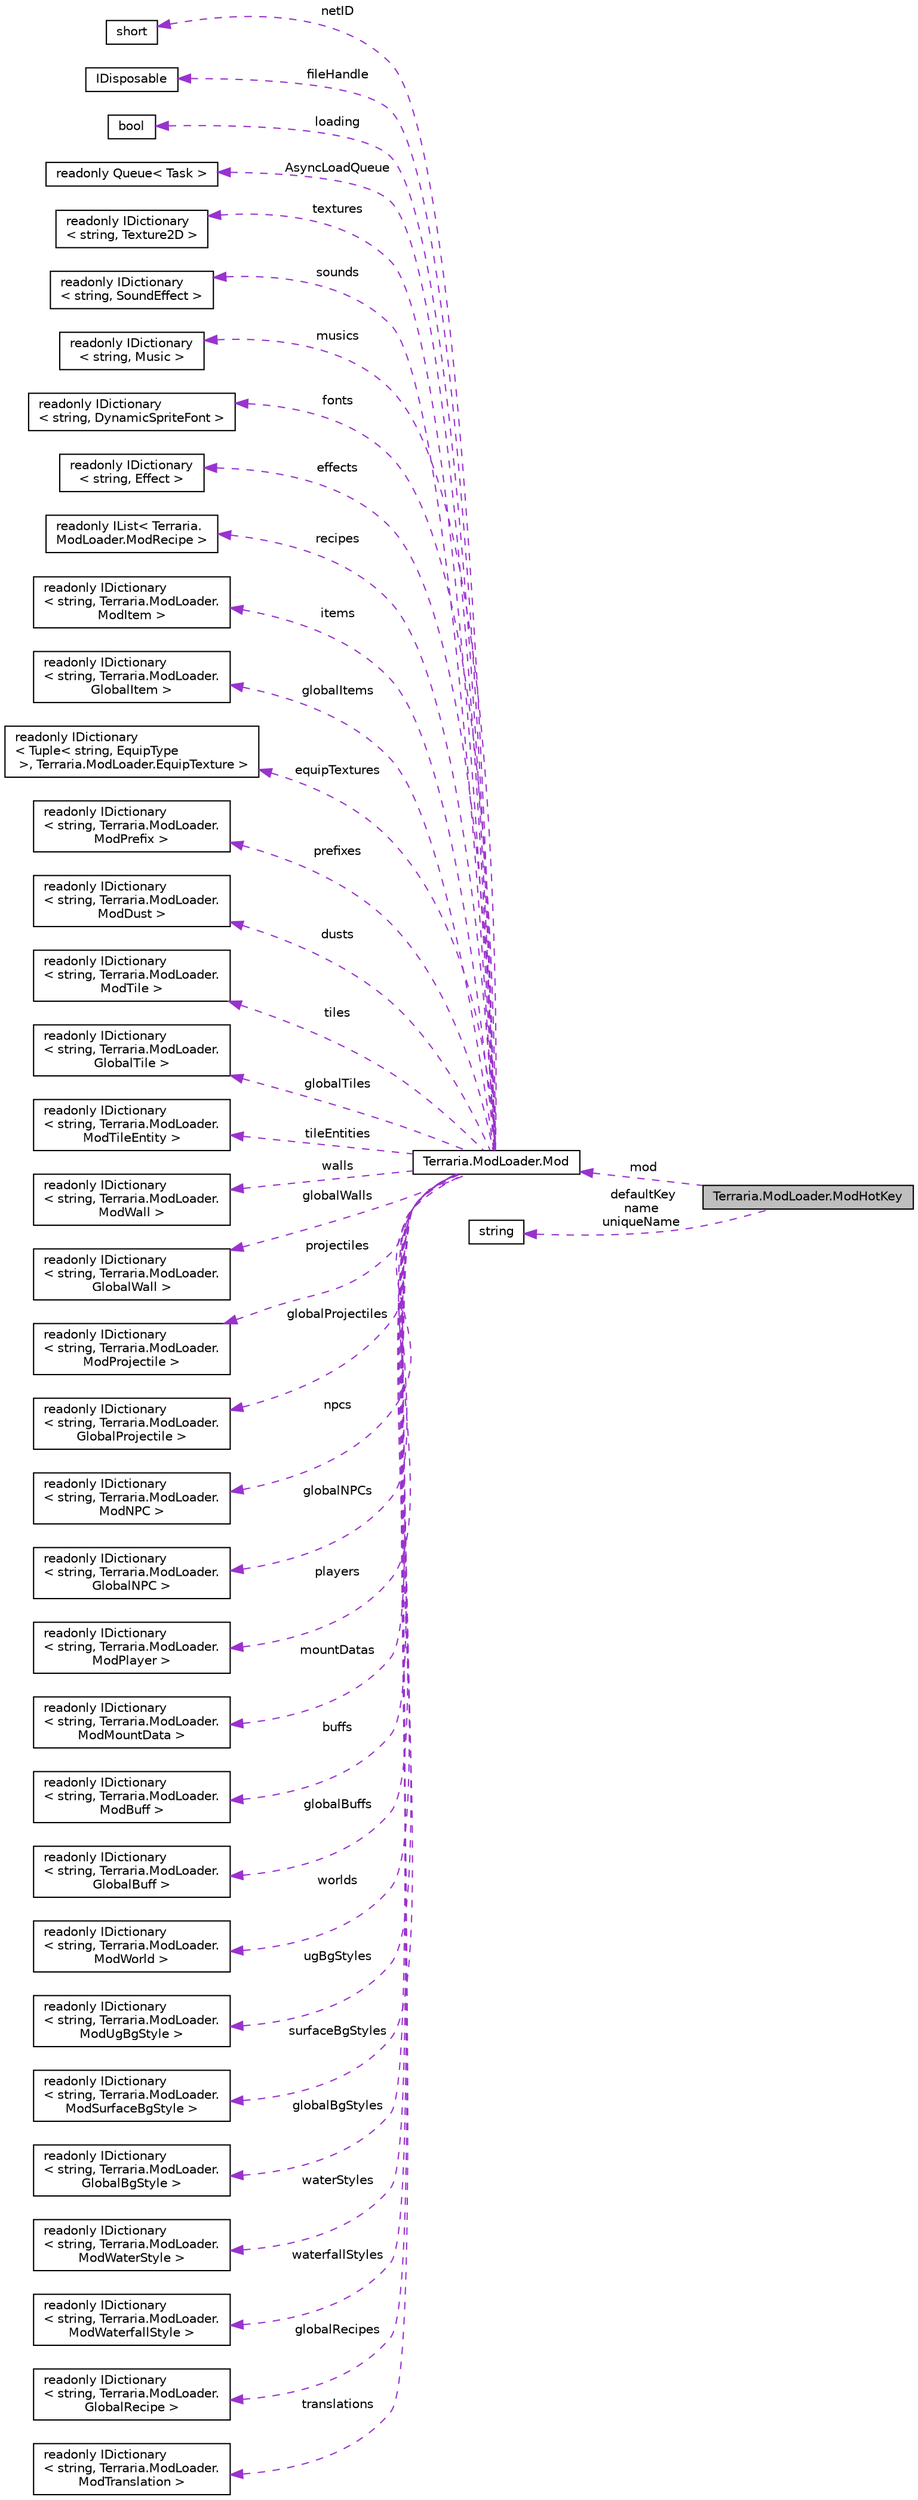 digraph "Terraria.ModLoader.ModHotKey"
{
 // LATEX_PDF_SIZE
  edge [fontname="Helvetica",fontsize="10",labelfontname="Helvetica",labelfontsize="10"];
  node [fontname="Helvetica",fontsize="10",shape=record];
  rankdir="LR";
  Node1 [label="Terraria.ModLoader.ModHotKey",height=0.2,width=0.4,color="black", fillcolor="grey75", style="filled", fontcolor="black",tooltip="Represents a loaded hotkey. It is suggested to access the hotkey status only in ModPlayer...."];
  Node2 -> Node1 [dir="back",color="darkorchid3",fontsize="10",style="dashed",label=" mod" ,fontname="Helvetica"];
  Node2 [label="Terraria.ModLoader.Mod",height=0.2,width=0.4,color="black", fillcolor="white", style="filled",URL="$class_terraria_1_1_mod_loader_1_1_mod.html",tooltip="Mod is an abstract class that you will override. It serves as a central place from which the mod's co..."];
  Node3 -> Node2 [dir="back",color="darkorchid3",fontsize="10",style="dashed",label=" netID" ,fontname="Helvetica"];
  Node3 [label="short",height=0.2,width=0.4,color="black", fillcolor="white", style="filled",tooltip=" "];
  Node4 -> Node2 [dir="back",color="darkorchid3",fontsize="10",style="dashed",label=" fileHandle" ,fontname="Helvetica"];
  Node4 [label="IDisposable",height=0.2,width=0.4,color="black", fillcolor="white", style="filled",tooltip=" "];
  Node5 -> Node2 [dir="back",color="darkorchid3",fontsize="10",style="dashed",label=" loading" ,fontname="Helvetica"];
  Node5 [label="bool",height=0.2,width=0.4,color="black", fillcolor="white", style="filled",tooltip=" "];
  Node6 -> Node2 [dir="back",color="darkorchid3",fontsize="10",style="dashed",label=" AsyncLoadQueue" ,fontname="Helvetica"];
  Node6 [label="readonly Queue\< Task \>",height=0.2,width=0.4,color="black", fillcolor="white", style="filled",tooltip=" "];
  Node7 -> Node2 [dir="back",color="darkorchid3",fontsize="10",style="dashed",label=" textures" ,fontname="Helvetica"];
  Node7 [label="readonly IDictionary\l\< string, Texture2D \>",height=0.2,width=0.4,color="black", fillcolor="white", style="filled",tooltip=" "];
  Node8 -> Node2 [dir="back",color="darkorchid3",fontsize="10",style="dashed",label=" sounds" ,fontname="Helvetica"];
  Node8 [label="readonly IDictionary\l\< string, SoundEffect \>",height=0.2,width=0.4,color="black", fillcolor="white", style="filled",tooltip=" "];
  Node9 -> Node2 [dir="back",color="darkorchid3",fontsize="10",style="dashed",label=" musics" ,fontname="Helvetica"];
  Node9 [label="readonly IDictionary\l\< string, Music \>",height=0.2,width=0.4,color="black", fillcolor="white", style="filled",tooltip=" "];
  Node10 -> Node2 [dir="back",color="darkorchid3",fontsize="10",style="dashed",label=" fonts" ,fontname="Helvetica"];
  Node10 [label="readonly IDictionary\l\< string, DynamicSpriteFont \>",height=0.2,width=0.4,color="black", fillcolor="white", style="filled",tooltip=" "];
  Node11 -> Node2 [dir="back",color="darkorchid3",fontsize="10",style="dashed",label=" effects" ,fontname="Helvetica"];
  Node11 [label="readonly IDictionary\l\< string, Effect \>",height=0.2,width=0.4,color="black", fillcolor="white", style="filled",tooltip=" "];
  Node12 -> Node2 [dir="back",color="darkorchid3",fontsize="10",style="dashed",label=" recipes" ,fontname="Helvetica"];
  Node12 [label="readonly IList\< Terraria.\lModLoader.ModRecipe \>",height=0.2,width=0.4,color="black", fillcolor="white", style="filled",tooltip=" "];
  Node13 -> Node2 [dir="back",color="darkorchid3",fontsize="10",style="dashed",label=" items" ,fontname="Helvetica"];
  Node13 [label="readonly IDictionary\l\< string, Terraria.ModLoader.\lModItem \>",height=0.2,width=0.4,color="black", fillcolor="white", style="filled",tooltip=" "];
  Node14 -> Node2 [dir="back",color="darkorchid3",fontsize="10",style="dashed",label=" globalItems" ,fontname="Helvetica"];
  Node14 [label="readonly IDictionary\l\< string, Terraria.ModLoader.\lGlobalItem \>",height=0.2,width=0.4,color="black", fillcolor="white", style="filled",tooltip=" "];
  Node15 -> Node2 [dir="back",color="darkorchid3",fontsize="10",style="dashed",label=" equipTextures" ,fontname="Helvetica"];
  Node15 [label="readonly IDictionary\l\< Tuple\< string, EquipType\l \>, Terraria.ModLoader.EquipTexture \>",height=0.2,width=0.4,color="black", fillcolor="white", style="filled",tooltip=" "];
  Node16 -> Node2 [dir="back",color="darkorchid3",fontsize="10",style="dashed",label=" prefixes" ,fontname="Helvetica"];
  Node16 [label="readonly IDictionary\l\< string, Terraria.ModLoader.\lModPrefix \>",height=0.2,width=0.4,color="black", fillcolor="white", style="filled",tooltip=" "];
  Node17 -> Node2 [dir="back",color="darkorchid3",fontsize="10",style="dashed",label=" dusts" ,fontname="Helvetica"];
  Node17 [label="readonly IDictionary\l\< string, Terraria.ModLoader.\lModDust \>",height=0.2,width=0.4,color="black", fillcolor="white", style="filled",tooltip=" "];
  Node18 -> Node2 [dir="back",color="darkorchid3",fontsize="10",style="dashed",label=" tiles" ,fontname="Helvetica"];
  Node18 [label="readonly IDictionary\l\< string, Terraria.ModLoader.\lModTile \>",height=0.2,width=0.4,color="black", fillcolor="white", style="filled",tooltip=" "];
  Node19 -> Node2 [dir="back",color="darkorchid3",fontsize="10",style="dashed",label=" globalTiles" ,fontname="Helvetica"];
  Node19 [label="readonly IDictionary\l\< string, Terraria.ModLoader.\lGlobalTile \>",height=0.2,width=0.4,color="black", fillcolor="white", style="filled",tooltip=" "];
  Node20 -> Node2 [dir="back",color="darkorchid3",fontsize="10",style="dashed",label=" tileEntities" ,fontname="Helvetica"];
  Node20 [label="readonly IDictionary\l\< string, Terraria.ModLoader.\lModTileEntity \>",height=0.2,width=0.4,color="black", fillcolor="white", style="filled",tooltip=" "];
  Node21 -> Node2 [dir="back",color="darkorchid3",fontsize="10",style="dashed",label=" walls" ,fontname="Helvetica"];
  Node21 [label="readonly IDictionary\l\< string, Terraria.ModLoader.\lModWall \>",height=0.2,width=0.4,color="black", fillcolor="white", style="filled",tooltip=" "];
  Node22 -> Node2 [dir="back",color="darkorchid3",fontsize="10",style="dashed",label=" globalWalls" ,fontname="Helvetica"];
  Node22 [label="readonly IDictionary\l\< string, Terraria.ModLoader.\lGlobalWall \>",height=0.2,width=0.4,color="black", fillcolor="white", style="filled",tooltip=" "];
  Node23 -> Node2 [dir="back",color="darkorchid3",fontsize="10",style="dashed",label=" projectiles" ,fontname="Helvetica"];
  Node23 [label="readonly IDictionary\l\< string, Terraria.ModLoader.\lModProjectile \>",height=0.2,width=0.4,color="black", fillcolor="white", style="filled",tooltip=" "];
  Node24 -> Node2 [dir="back",color="darkorchid3",fontsize="10",style="dashed",label=" globalProjectiles" ,fontname="Helvetica"];
  Node24 [label="readonly IDictionary\l\< string, Terraria.ModLoader.\lGlobalProjectile \>",height=0.2,width=0.4,color="black", fillcolor="white", style="filled",tooltip=" "];
  Node25 -> Node2 [dir="back",color="darkorchid3",fontsize="10",style="dashed",label=" npcs" ,fontname="Helvetica"];
  Node25 [label="readonly IDictionary\l\< string, Terraria.ModLoader.\lModNPC \>",height=0.2,width=0.4,color="black", fillcolor="white", style="filled",tooltip=" "];
  Node26 -> Node2 [dir="back",color="darkorchid3",fontsize="10",style="dashed",label=" globalNPCs" ,fontname="Helvetica"];
  Node26 [label="readonly IDictionary\l\< string, Terraria.ModLoader.\lGlobalNPC \>",height=0.2,width=0.4,color="black", fillcolor="white", style="filled",tooltip=" "];
  Node27 -> Node2 [dir="back",color="darkorchid3",fontsize="10",style="dashed",label=" players" ,fontname="Helvetica"];
  Node27 [label="readonly IDictionary\l\< string, Terraria.ModLoader.\lModPlayer \>",height=0.2,width=0.4,color="black", fillcolor="white", style="filled",tooltip=" "];
  Node28 -> Node2 [dir="back",color="darkorchid3",fontsize="10",style="dashed",label=" mountDatas" ,fontname="Helvetica"];
  Node28 [label="readonly IDictionary\l\< string, Terraria.ModLoader.\lModMountData \>",height=0.2,width=0.4,color="black", fillcolor="white", style="filled",tooltip=" "];
  Node29 -> Node2 [dir="back",color="darkorchid3",fontsize="10",style="dashed",label=" buffs" ,fontname="Helvetica"];
  Node29 [label="readonly IDictionary\l\< string, Terraria.ModLoader.\lModBuff \>",height=0.2,width=0.4,color="black", fillcolor="white", style="filled",tooltip=" "];
  Node30 -> Node2 [dir="back",color="darkorchid3",fontsize="10",style="dashed",label=" globalBuffs" ,fontname="Helvetica"];
  Node30 [label="readonly IDictionary\l\< string, Terraria.ModLoader.\lGlobalBuff \>",height=0.2,width=0.4,color="black", fillcolor="white", style="filled",tooltip=" "];
  Node31 -> Node2 [dir="back",color="darkorchid3",fontsize="10",style="dashed",label=" worlds" ,fontname="Helvetica"];
  Node31 [label="readonly IDictionary\l\< string, Terraria.ModLoader.\lModWorld \>",height=0.2,width=0.4,color="black", fillcolor="white", style="filled",tooltip=" "];
  Node32 -> Node2 [dir="back",color="darkorchid3",fontsize="10",style="dashed",label=" ugBgStyles" ,fontname="Helvetica"];
  Node32 [label="readonly IDictionary\l\< string, Terraria.ModLoader.\lModUgBgStyle \>",height=0.2,width=0.4,color="black", fillcolor="white", style="filled",tooltip=" "];
  Node33 -> Node2 [dir="back",color="darkorchid3",fontsize="10",style="dashed",label=" surfaceBgStyles" ,fontname="Helvetica"];
  Node33 [label="readonly IDictionary\l\< string, Terraria.ModLoader.\lModSurfaceBgStyle \>",height=0.2,width=0.4,color="black", fillcolor="white", style="filled",tooltip=" "];
  Node34 -> Node2 [dir="back",color="darkorchid3",fontsize="10",style="dashed",label=" globalBgStyles" ,fontname="Helvetica"];
  Node34 [label="readonly IDictionary\l\< string, Terraria.ModLoader.\lGlobalBgStyle \>",height=0.2,width=0.4,color="black", fillcolor="white", style="filled",tooltip=" "];
  Node35 -> Node2 [dir="back",color="darkorchid3",fontsize="10",style="dashed",label=" waterStyles" ,fontname="Helvetica"];
  Node35 [label="readonly IDictionary\l\< string, Terraria.ModLoader.\lModWaterStyle \>",height=0.2,width=0.4,color="black", fillcolor="white", style="filled",tooltip=" "];
  Node36 -> Node2 [dir="back",color="darkorchid3",fontsize="10",style="dashed",label=" waterfallStyles" ,fontname="Helvetica"];
  Node36 [label="readonly IDictionary\l\< string, Terraria.ModLoader.\lModWaterfallStyle \>",height=0.2,width=0.4,color="black", fillcolor="white", style="filled",tooltip=" "];
  Node37 -> Node2 [dir="back",color="darkorchid3",fontsize="10",style="dashed",label=" globalRecipes" ,fontname="Helvetica"];
  Node37 [label="readonly IDictionary\l\< string, Terraria.ModLoader.\lGlobalRecipe \>",height=0.2,width=0.4,color="black", fillcolor="white", style="filled",tooltip=" "];
  Node38 -> Node2 [dir="back",color="darkorchid3",fontsize="10",style="dashed",label=" translations" ,fontname="Helvetica"];
  Node38 [label="readonly IDictionary\l\< string, Terraria.ModLoader.\lModTranslation \>",height=0.2,width=0.4,color="black", fillcolor="white", style="filled",tooltip=" "];
  Node39 -> Node1 [dir="back",color="darkorchid3",fontsize="10",style="dashed",label=" defaultKey\nname\nuniqueName" ,fontname="Helvetica"];
  Node39 [label="string",height=0.2,width=0.4,color="black", fillcolor="white", style="filled",tooltip=" "];
}
